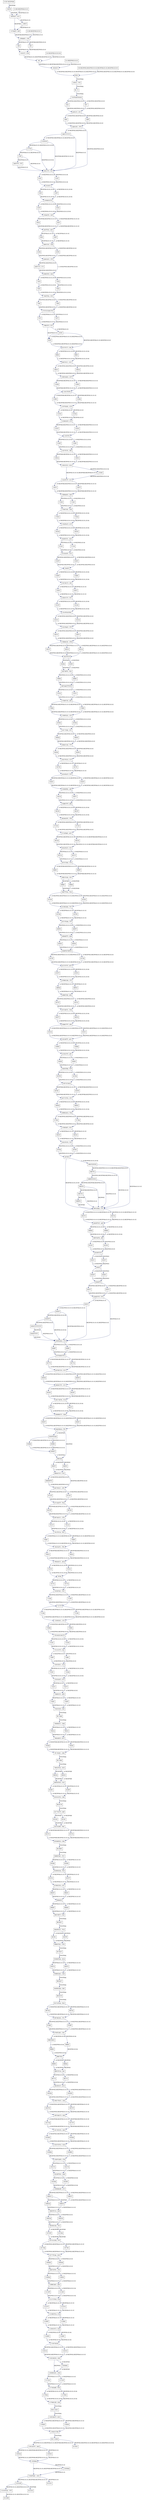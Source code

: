 digraph G {
  "7296T" [shape=box, ];
  "2707G" [shape=box, ];
  "10601C" [shape=box, ];
  "4156GAAA...TCC" [shape=box, ];
  "9675A" [shape=box, ];
  "2368ACAC...GTA" [shape=box, ];
  "B3-7904" [shape=box, ];
  "11117CTGG...TCA" [shape=box, ];
  "991TCCC...CCC" [shape=box, ];
  "3587A" [shape=box, ];
  "10396A" [shape=box, ];
  "2696A" [shape=box, ];
  "820C" [shape=box, ];
  "2313T" [shape=box, ];
  "1337TCTC...TAG" [shape=box, ];
  "7077G" [shape=box, ];
  "5696GACA...TGA" [shape=box, ];
  "10357GTCA...GGG" [shape=box, ];
  "-55GGTT...GTA" [shape=box, ];
  "9749CAAG...CAC" [shape=box, ];
  "2707C" [shape=box, ];
  "11284T" [shape=box, ];
  "7117CT" [shape=box, ];
  "11451A" [shape=box, ];
  "7061G" [shape=box, ];
  "6037G" [shape=box, ];
  "8215CATG...TAC" [shape=box, ];
  "9748C" [shape=box, ];
  "3084CCAG...TTT" [shape=box, ];
  "2282CCTT...TGT" [shape=box, ];
  "8257G" [shape=box, ];
  "6261C" [shape=box, ];
  "5670G" [shape=box, ];
  "7210C" [shape=box, ];
  "9058TGCC...TCA" [shape=box, ];
  "10026A" [shape=box, ];
  "742G" [shape=box, ];
  "10073C" [shape=box, ];
  "2243T" [shape=box, ];
  "6975ACCC...CTG" [shape=box, ];
  "10356G" [shape=box, ];
  "11724GAAT...TGG" [shape=box, ];
  "10528TTGC...GAG" [shape=box, ];
  "2313G" [shape=box, ];
  "7347C" [shape=box, ];
  "6262T" [shape=box, ];
  "10776A" [shape=box, ];
  "10602A" [shape=box, ];
  "7062ACCC...ACA" [shape=box, ];
  "1744CCAC...CAG" [shape=box, ];
  "12253TCAC...TTT" [shape=box, ];
  "743G" [shape=box, ];
  "5351A" [shape=box, ];
  "10027TGCC...CAC" [shape=box, ];
  "6264TTT" [shape=box, ];
  "11951ACTC...AGA" [shape=box, ];
  "3545C" [shape=box, ];
  "4896TTAT...ATA" [shape=box, ];
  "1081G" [shape=box, ];
  "1100A" [shape=box, ];
  "756C" [shape=box, ];
  "4574T" [shape=box, ];
  "266TTTTTTT" [shape=box, ];
  "8539GGGA...TGG" [shape=box, ];
  "3473G" [shape=box, ];
  "10175A" [shape=box, ];
  "6603T" [shape=box, ];
  "11452AGGG...GAC" [shape=box, ];
  "990G" [shape=box, ];
  "4493G" [shape=box, ];
  "7075T" [shape=box, ];
  "1336T" [shape=box, ];
  "9387A" [shape=box, ];
  "1ATGG...CTG" [shape=box, ];
  "1392GTGT...GGG" [shape=box, ];
  "821TCCT...CAG" [shape=box, ];
  "4155A" [shape=box, ];
  "1332T" [shape=box, ];
  "5995TG" [shape=box, ];
  "819C" [shape=box, ];
  "11822AGCT...GGC" [shape=box, ];
  "E11951" [shape=box, ];
  "B8-9437" [shape=box, ];
  "6066A" [shape=box, ];
  "2215GGTC...CCC" [shape=box, ];
  "3546ATAG...AAT" [shape=box, ];
  "6268TTTT...TTT" [shape=box, ];
  "3871G" [shape=box, ];
  "7649AGCC...GAA" [shape=box, ];
  "-302TG" [shape=box, ];
  "9676ACAG...TTC" [shape=box, ];
  "8707G" [shape=box, ];
  "3713G" [shape=box, ];
  "6593TGGAA" [shape=box, ];
  "6037A" [shape=box, ];
  "10601T" [shape=box, ];
  "6974T" [shape=box, ];
  "6263T" [shape=box, ];
  "248C" [shape=box, ];
  "8943T" [shape=box, ];
  "7348GCCC...ATG" [shape=box, ];
  "2321G" [shape=box, ];
  "10073T" [shape=box, ];
  "6447C" [shape=box, ];
  "319AGGCTG" [shape=box, ];
  "1743G" [shape=box, ];
  "11284C" [shape=box, ];
  "2243C" [shape=box, ];
  "8538A" [shape=box, ];
  "7297GTCC...CCA" [shape=box, ];
  "7119A" [shape=box, ];
  "248T" [shape=box, ];
  "4895A" [shape=box, ];
  "8257A" [shape=box, ];
  "6304TTTTT" [shape=box, ];
  "7077A" [shape=box, ];
  "5097T" [shape=box, ];
  "12040TAAC...GGC" [shape=box, ];
  "3587C" [shape=box, ];
  "1333TTG" [shape=box, ];
  "1587C" [shape=box, ];
  "2214C" [shape=box, ];
  "5987TG" [shape=box, ];
  "3545T" [shape=box, ];
  "419A" [shape=box, ];
  "10721CGTA...TTT" [shape=box, ];
  "10625A" [shape=box, ];
  "1555TCTT...CCC" [shape=box, ];
  "9882TAGG" [shape=box, ];
  "6295TTTTTTTTT" [shape=box, ];
  "-56G" [shape=box, ];
  "1826TCTC...GGC" [shape=box, ];
  "3083A" [shape=box, ];
  "280TTTT...TTT" [shape=box, ];
  "10527G" [shape=box, ];
  "10026G" [shape=box, ];
  "756G" [shape=box, ];
  "B9-9570" [shape=box, ];
  "1391A" [shape=box, ];
  "11723C" [shape=box, ];
  "9388GGAC...CAG" [shape=box, ];
  "10176TGTG...GAC" [shape=box, ];
  "2367G" [shape=box, ];
  "B5-8465" [shape=box, ];
  "S-302-MICB*008" [shape=box, ];
  "5073ATTC...TGA" [shape=box, ];
  "11447AGAG" [shape=box, ];
  "6263C" [shape=box, ];
  "12036AA" [shape=box, ];
  "-137AAGT...GAT" [shape=box, ];
  "10559A" [shape=box, ];
  "744GTGA...CGC" [shape=box, ];
  "7047ACTC...TTG" [shape=box, ];
  "7011T" [shape=box, ];
  "-139CT" [shape=box, ];
  "-56C" [shape=box, ];
  "B0-0" [shape=box, ];
  "11095A" [shape=box, ];
  "7816A" [shape=box, ];
  "1081A" [shape=box, ];
  "6377G" [shape=box, ];
  "B2-7648" [shape=box, ];
  "757CCCGACCTCC" [shape=box, ];
  "6448ACCC...GAA" [shape=box, ];
  "5097A" [shape=box, ];
  "6291T" [shape=box, ];
  "6377A" [shape=box, ];
  "1225G" [shape=box, ];
  "2621T" [shape=box, ];
  "12038AA" [shape=box, ];
  "5978A" [shape=box, ];
  "3588CTTT...ATA" [shape=box, ];
  "6714AGTT...TGA" [shape=box, ];
  "5444A" [shape=box, ];
  "1101CTGTG" [shape=box, ];
  "2626A" [shape=box, ];
  "5952T" [shape=box, ];
  "B1-71" [shape=box, ];
  "4565G" [shape=box, ];
  "8466GTAC...TCC" [shape=box, ];
  "3714TAAC...ACC" [shape=box, ];
  "11451G" [shape=box, ];
  "2622TCGT" [shape=box, ];
  "10625G" [shape=box, ];
  "2621G" [shape=box, ];
  "5676C" [shape=box, ];
  "326AGTG...GAT" [shape=box, ];
  "7816G" [shape=box, ];
  "3083G" [shape=box, ];
  "249CGTC...TTT" [shape=box, ];
  "11116T" [shape=box, ];
  "4493T" [shape=box, ];
  "10175T" [shape=box, ];
  "5779G" [shape=box, ];
  "325T" [shape=box, ];
  "10626GCAG...TCC" [shape=box, ];
  "S-109-MICB*005:02:01" [shape=box, ];
  "5978G" [shape=box, ];
  "1336C" [shape=box, ];
  "9571GTGA...TGG" [shape=box, ];
  "9917A" [shape=box, ];
  "5953TGTG...TGT" [shape=box, ];
  "82A" [shape=box, ];
  "11793A" [shape=box, ];
  "990C" [shape=box, ];
  "7046C" [shape=box, ];
  "742A" [shape=box, ];
  "10559C" [shape=box, ];
  "7200A" [shape=box, ];
  "8002A" [shape=box, ];
  "6601AA" [shape=box, ];
  "2768A" [shape=box, ];
  "E12599" [shape=box, ];
  "6256TCTCT" [shape=box, ];
  "6603C" [shape=box, ];
  "342A" [shape=box, ];
  "11096CAGC...AGC" [shape=box, ];
  "6562T" [shape=box, ];
  "6292T" [shape=box, ];
  "10396G" [shape=box, ];
  "7325CACT...CCT" [shape=box, ];
  "277TT" [shape=box, ];
  "3474TGCT...TTT" [shape=box, ];
  "3997TTGA...TGG" [shape=box, ];
  "2246T" [shape=box, ];
  "6604CTCT...CTG" [shape=box, ];
  "-6G" [shape=box, ];
  "2281C" [shape=box, ];
  "6598A" [shape=box, ];
  "7801A" [shape=box, ];
  "3623G" [shape=box, ];
  "7905GTGA...GGG" [shape=box, ];
  "359G" [shape=box, ];
  "3814TGCT...TCC" [shape=box, ];
  "6066G" [shape=box, ];
  "7801G" [shape=box, ];
  "11945CCTAG" [shape=box, ];
  "7076C" [shape=box, ];
  "3891TCAG...TGC" [shape=box, ];
  "5677CTTG...CTC" [shape=box, ];
  "1825A" [shape=box, ];
  "6403A" [shape=box, ];
  "5072T" [shape=box, ];
  "6370AAGCTCC" [shape=box, ];
  "10074ACCT...CAG" [shape=box, ];
  "6417AGTA...CCA" [shape=box, ];
  "7116A" [shape=box, ];
  "B4-8176" [shape=box, ];
  "5989TGTGTG" [shape=box, ];
  "11258GTCA...CCA" [shape=box, ];
  "342C" [shape=box, ];
  "8003GTGG...CGC" [shape=box, ];
  "9748T" [shape=box, ];
  "3813A" [shape=box, ];
  "8943C" [shape=box, ];
  "10720T" [shape=box, ];
  "7012TCCA...TGC" [shape=box, ];
  "314C" [shape=box, ];
  "11723T" [shape=box, ];
  "2246C" [shape=box, ];
  "10720A" [shape=box, ];
  "2697AAGTTTGTCT" [shape=box, ];
  "6713T" [shape=box, ];
  "8708GTGG...GTC" [shape=box, ];
  "9886C" [shape=box, ];
  "5369G" [shape=box, ];
  "4566TGCTATTG" [shape=box, ];
  "10957GTTC...CTC" [shape=box, ];
  "11116C" [shape=box, ];
  "7324C" [shape=box, ];
  "10776C" [shape=box, ];
  "7061A" [shape=box, ];
  "S-5-MICB*002:01:01" [shape=box, ];
  "7078TTGC...TTC" [shape=box, ];
  "83TCCT...CTC" [shape=box, ];
  "2976G" [shape=box, ];
  "325G" [shape=box, ];
  "6293TT" [shape=box, ];
  "10603TCCA...AGG" [shape=box, ];
  "8946T" [shape=box, ];
  "5351C" [shape=box, ];
  "6309GAGA...CTG" [shape=box, ];
  "9079C" [shape=box, ];
  "8214G" [shape=box, ];
  "4494ATTT...GAA" [shape=box, ];
  "7540C" [shape=box, ];
  "11793G" [shape=box, ];
  "1082GAGG...GCT" [shape=box, ];
  "7201AGGCAGCTC" [shape=box, ];
  "4371TGAA...TTT" [shape=box, ];
  "3871T" [shape=box, ];
  "9079T" [shape=box, ];
  "7211CCTT...CAC" [shape=box, ];
  "6267T" [shape=box, ];
  "7296C" [shape=box, ];
  "5670A" [shape=box, ];
  "5671CCACA" [shape=box, ];
  "7324A" [shape=box, ];
  "11446G" [shape=box, ];
  "12251AT" [shape=box, ];
  "419G" [shape=box, ];
  "360CCGC...CAG" [shape=box, ];
  "10527A" [shape=box, ];
  "2214A" [shape=box, ];
  "4768GCAG...TTT" [shape=box, ];
  "9080CTGC...CTG" [shape=box, ];
  "6403G" [shape=box, ];
  "2976A" [shape=box, ];
  "2696G" [shape=box, ];
  "12035A" [shape=box, ];
  "273TTTT" [shape=box, ];
  "6255C" [shape=box, ];
  "2314TGGGTAC" [shape=box, ];
  "7210G" [shape=box, ];
  "2621A" [shape=box, ];
  "6669ATTG" [shape=box, ];
  "7817AGAC...GAG" [shape=box, ];
  "7116T" [shape=box, ];
  "2321A" [shape=box, ];
  "6447T" [shape=box, ];
  "4895G" [shape=box, ];
  "9338GTGA...GCA" [shape=box, ];
  "3890C" [shape=box, ];
  "8947ATCT...CAG" [shape=box, ];
  "343TTGG...AGC" [shape=box, ];
  "E12251" [shape=box, ];
  "7802ATGT...GCT" [shape=box, ];
  "6038TTGT...AAT" [shape=box, ];
  "5676T" [shape=box, ];
  "6562C" [shape=box, ];
  "7120GGGC...CTC" [shape=box, ];
  "9918TGCT...GCG" [shape=box, ];
  "4767T" [shape=box, ];
  "7540T" [shape=box, ];
  "6599CT" [shape=box, ];
  "3624GGTC...TTG" [shape=box, ];
  "11944G" [shape=box, ];
  "2977TTAT...CTC" [shape=box, ];
  "10602G" [shape=box, ];
  "6598G" [shape=box, ];
  "8101GCTG...CAG" [shape=box, ];
  "B7-9337" [shape=box, ];
  "1762G" [shape=box, ];
  "7541GCAT...CAG" [shape=box, ];
  "3473C" [shape=box, ];
  "5072C" [shape=box, ];
  "8946G" [shape=box, ];
  "1825G" [shape=box, ];
  "3890T" [shape=box, ];
  "4574A" [shape=box, ];
  "10560AGAT...CCC" [shape=box, ];
  "359T" [shape=box, ];
  "5098CTTT...ATA" [shape=box, ];
  "6267C" [shape=box, ];
  "5999TG" [shape=box, ];
  "5780TATT...TGT" [shape=box, ];
  "-5GGGCC" [shape=box, ];
  "5369A" [shape=box, ];
  "9675G" [shape=box, ];
  "7011G" [shape=box, ];
  "4767G" [shape=box, ];
  "318C" [shape=box, ];
  "8100C" [shape=box, ];
  "1107GGAC...CCG" [shape=box, ];
  "6713C" [shape=box, ];
  "5997TG" [shape=box, ];
  "1588AAGG...GAC" [shape=box, ];
  "3623T" [shape=box, ];
  "767C" [shape=box, ];
  "2769TGGC...TCT" [shape=box, ];
  "82T" [shape=box, ];
  "5952G" [shape=box, ];
  "5444G" [shape=box, ];
  "3450A" [shape=box, ];
  "10397GATG...CTA" [shape=box, ];
  "6067AGTA...AAT" [shape=box, ];
  "318T" [shape=box, ];
  "4155G" [shape=box, ];
  "1391G" [shape=box, ];
  "9387G" [shape=box, ];
  "11257T" [shape=box, ];
  "6416G" [shape=box, ];
  "2627ATTC...TGC" [shape=box, ];
  "7046T" [shape=box, ];
  "10356A" [shape=box, ];
  "6001ATAA...CTC" [shape=box, ];
  "279T" [shape=box, ];
  "3813G" [shape=box, ];
  "5979TG" [shape=box, ];
  "9890G" [shape=box, ];
  "10956G" [shape=box, ];
  "4370A" [shape=box, ];
  "10777TCAA...GGC" [shape=box, ];
  "6369T" [shape=box, ];
  "10956A" [shape=box, ];
  "1763TGCT...CCT" [shape=box, ];
  "8944GG" [shape=box, ];
  "6369C" [shape=box, ];
  "3872CTAG...TTG" [shape=box, ];
  "8214C" [shape=box, ];
  "7075C" [shape=box, ];
  "6378CCCG...CCC" [shape=box, ];
  "1587T" [shape=box, ];
  "4565A" [shape=box, ];
  "11658GGGC...GGG" [shape=box, ];
  "11257G" [shape=box, ];
  "3713C" [shape=box, ];
  "1225A" [shape=box, ];
  "767T" [shape=box, ];
  "5981TGTGTG" [shape=box, ];
  "315GCC" [shape=box, ];
  "2281T" [shape=box, ];
  "5695A" [shape=box, ];
  "1762A" [shape=box, ];
  "2247ACCT...CAC" [shape=box, ];
  "-300TACT...GCC" [shape=box, ];
  "2768G" [shape=box, ];
  "11446C" [shape=box, ];
  "3450G" [shape=box, ];
  "B6-9057" [shape=box, ];
  "8177GCTT...GAT" [shape=box, ];
  "9891TCCA...CAC" [shape=box, ];
  "11944A" [shape=box, ];
  "5370CTTT...ATC" [shape=box, ];
  "2626C" [shape=box, ];
  "6255G" [shape=box, ];
  "9890A" [shape=box, ];
  "6563TACA...TTC" [shape=box, ];
  "6261T" [shape=box, ];
  "3451TGCA...CCT" [shape=box, ];
  "2322TAGT...TTT" [shape=box, ];
  "1554G" [shape=box, ];
  "-109AAGC...CAC" [shape=box, ];
  "8538G" [shape=box, ];
  "5445GTAA...TGT" [shape=box, ];
  "6974G" [shape=box, ];
  "1100G" [shape=box, ];
  "9887TGC" [shape=box, ];
  "6416T" [shape=box, ];
  "9438GGAA...CAG" [shape=box, ];
  "5352ATTT...ACC" [shape=box, ];
  "8100T" [shape=box, ];
  "S-300-MICB*004:01:01" [shape=box, ];
  "292CTTT...TGT" [shape=box, ];
  "1106G" [shape=box, ];
  "1332G" [shape=box, ];
  "11095G" [shape=box, ];
  "8002G" [shape=box, ];
  "6673TGCC...GTC" [shape=box, ];
  "B11-11950" [shape=box, ];
  "743C" [shape=box, ];
  "1106A" [shape=box, ];
  "11285GTCT...CAG" [shape=box, ];
  "314T" [shape=box, ];
  "6404CCTC...CCC" [shape=box, ];
  "S0-MICB*003;MICB*002:01:02;MICB*004:01:02;MICB*005:02:03" [shape=box, ];
  "1226GGGT...CCT" [shape=box, ];
  "2708TCTG...ATG" [shape=box, ];
  "2244TC" [shape=box, ];
  "72GTGAGTGGGG" [shape=box, ];
  "4370G" [shape=box, ];
  "3996G" [shape=box, ];
  "3996A" [shape=box, ];
  "420CGCC...TTT" [shape=box, ];
  "5779A" [shape=box, ];
  "5695G" [shape=box, ];
  "9917G" [shape=box, ];
  "1743C" [shape=box, ];
  "8258ATGG...CAG" [shape=box, ];
  "449TTTT...TTT" [shape=box, ];
  "S-6-MICB*005:02:02,04" [shape=box, ];
  "7347T" [shape=box, ];
  "12035G" [shape=box, ];
  "11656AG" [shape=box, ];
  "E12253" [shape=box, ];
  "8707T" [shape=box, ];
  "2367C" [shape=box, ];
  "7119G" [shape=box, ];
  "768GTCT...TCT" [shape=box, ];
  "B10-11821" [shape=box, ];
  "7200G" [shape=box, ];
  "638GTGT...CAG" [shape=box, ];
  "9886G" [shape=box, ];
  "4575TTTT...ACT" [shape=box, ];
  "11794GCAT...CAG" [shape=box, ];
  
  
  edge [color="#001267", ];
  "7296T" -> "7297GTCC...CCA" [label="C. of MICB*005:02:02", ];
  "2707G" -> "2708TCTG...ATG" [label="MICB*005:02:01,03-04", ];
  "10601C" -> "10602A" [label="MICB*004:01:01-02", ];
  "10601C" -> "10602G" [label="MICB*003", ];
  "4156GAAA...TCC" -> "4370A" [label="C. of MICB*004:01:01-02", ];
  "4156GAAA...TCC" -> "4370G" [label="MICB*004:01:01-02", ];
  "9675A" -> "9676ACAG...TTC" [label="C. of MICB*003;MICB*004:01:01-02", ];
  "2368ACAC...GTA" -> "2621A" [label="C. of MICB*003;MICB*004:01:01-02;MICB*005:02:02",
                               ];
  "2368ACAC...GTA" -> "2621G" [label="MICB*004:01:01-02", ];
  "2368ACAC...GTA" -> "2621T" [label="MICB*003;MICB*005:02:02", ];
  "B3-7904" -> "7905GTGA...GGG" [label="Everything", ];
  "11117CTGG...TCA" -> "11257G" [label="MICB*004:01:01-02", ];
  "11117CTGG...TCA" -> "11257T" [label="C. of MICB*004:01:01-02", ];
  "991TCCC...CCC" -> "1081A" [label="MICB*003;MICB*005:02:02", ];
  "991TCCC...CCC" -> "1081G" [label="C. of MICB*003;MICB*005:02:02", ];
  "3587A" -> "3588CTTT...ATA" [label="MICB*005:02:01,03-04", ];
  "10396A" -> "10397GATG...CTA" [label="MICB*003;MICB*004:01:01-02", ];
  "2696A" -> "2697AAGTTTGTCT" [label="MICB*005:02:01,03-04", ];
  "820C" -> "821TCCT...CAG" [label="C. of MICB*003;MICB*004:01:02;MICB*005:02:02",
                             ];
  "2313T" -> "2314TGGGTAC" [label="C. of MICB*005:02:01,03-04", ];
  "1337TCTC...TAG" -> "1391A" [label="MICB*008;MICB*002:01:01-02", ];
  "1337TCTC...TAG" -> "1391G" [label="C. of MICB*008;MICB*002:01:01-02", ];
  "7077G" -> "7078TTGC...TTC" [label="MICB*005:02:01,03", ];
  "5696GACA...TGA" -> "5779A" [label="MICB*003;MICB*005:02:02", ];
  "5696GACA...TGA" -> "5779G" [label="C. of MICB*003;MICB*005:02:02", ];
  "10357GTCA...GGG" -> "10396A" [label="MICB*003;MICB*004:01:01-02", ];
  "10357GTCA...GGG" -> "10396G" [label="C. of MICB*003;MICB*004:01:01-02", ];
  "-55GGTT...GTA" -> "-6G" [label="MICB*004:01:01;MICB*008;MICB*005:02:01", ];
  "9749CAAG...CAC" -> "9882TAGG" [label="C. of MICB*005:02:04", ];
  "9749CAAG...CAC" -> "9886C" [label="MICB*005:02:04", ];
  "2707C" -> "2708TCTG...ATG" [label="C. of MICB*005:02:01,03-04", ];
  "11284T" -> "11285GTCT...CAG" [label="C. of MICB*004:01:01-02", ];
  "7117CT" -> "7119A" [label="C. of MICB*003;MICB*004:01:01-02;MICB*005:02:02",
                       ];
  "7117CT" -> "7119G" [label="MICB*003;MICB*004:01:01-02;MICB*005:02:02", ];
  "11451A" -> "11452AGGG...GAC" [label="MICB*003;MICB*004:01:01-02", ];
  "7061G" -> "7062ACCC...ACA" [label="C. of MICB*008;MICB*002:01:01-02", ];
  "6037G" -> "6038TTGT...AAT" [label="C. of MICB*002:01:01-02;MICB*004:01:01-02",
                               ];
  "8215CATG...TAC" -> "8257A" [label="MICB*008;MICB*002:01:01-02", ];
  "8215CATG...TAC" -> "8257G" [label="C. of MICB*008;MICB*002:01:01-02", ];
  "9748C" -> "9749CAAG...CAC" [label="MICB*003;MICB*004:01:01-02", ];
  "3084CCAG...TTT" -> "3450A" [label="C. of MICB*003;MICB*005:02:02", ];
  "3084CCAG...TTT" -> "3450G" [label="MICB*003;MICB*005:02:02", ];
  "2282CCTT...TGT" -> "2313G" [label="MICB*005:02:01,03-04", ];
  "2282CCTT...TGT" -> "2313T" [label="C. of MICB*005:02:01,03-04", ];
  "8257G" -> "8258ATGG...CAG" [label="C. of MICB*008;MICB*002:01:01-02", ];
  "6261C" -> "6262T" [label="C. of MICB*003", ];
  "5670G" -> "5671CCACA" [label="MICB*005:02:01,03-04", ];
  "7210C" -> "7211CCTT...CAC" [label="MICB*005:02:01,03-04", ];
  "9058TGCC...TCA" -> "9079C" [label="C. of MICB*003", ];
  "9058TGCC...TCA" -> "9079T" [label="MICB*003", ];
  "10026A" -> "10027TGCC...CAC" [label="MICB*003;MICB*004:01:01-02", ];
  "742G" -> "743C" [label="C. of MICB*005:02:01,03-04", ];
  "10073C" -> "10074ACCT...CAG" [label="C. of MICB*003;MICB*004:01:01-02", ];
  "2243T" -> "2244TC" [label="MICB*003;MICB*005:02:02", ];
  "6975ACCC...CTG" -> "7011G" [label="C. of MICB*005:02:01,03-04", ];
  "6975ACCC...CTG" -> "7011T" [label="MICB*005:02:01,03-04", ];
  "10356G" -> "10357GTCA...GGG" [label="C. of MICB*003;MICB*004:01:01-02", ];
  "11724GAAT...TGG" -> "11793A" [label="C. of MICB*005:02:01,03-04", ];
  "11724GAAT...TGG" -> "11793G" [label="MICB*005:02:01,03-04", ];
  "10528TTGC...GAG" -> "10559A" [label="MICB*005:02:04", ];
  "10528TTGC...GAG" -> "10559C" [label="C. of MICB*005:02:04", ];
  "2313G" -> "2314TGGGTAC" [label="MICB*005:02:01,03-04", ];
  "7347C" -> "7348GCCC...ATG" [label="MICB*005:02:02", ];
  "6262T" -> "6263C" [label="MICB*003", ];
  "6262T" -> "6263T" [label="C. of MICB*003", ];
  "10776A" -> "10777TCAA...GGC" [label="C. of MICB*003;MICB*004:01:01-02", ];
  "10602A" -> "10603TCCA...AGG" [label="MICB*004:01:01-02", ];
  "7062ACCC...ACA" -> "7075C" [label="MICB*005:02:01,03-04", ];
  "7062ACCC...ACA" -> "7075T" [label="C. of MICB*005:02:01,03-04", ];
  "1744CCAC...CAG" -> "1762A" [label="MICB*005:02:01,03-04", ];
  "1744CCAC...CAG" -> "1762G" [label="C. of MICB*005:02:01,03-04", ];
  "12253TCAC...TTT" -> "E12599" [label="MICB*002:01:01;MICB*005:02:01-02", ];
  "743G" -> "744GTGA...CGC" [label="MICB*005:02:01,03-04", ];
  "5351A" -> "5352ATTT...ACC" [label="C. of MICB*003;MICB*004:01:01-02;MICB*005:02:02",
                               ];
  "10027TGCC...CAC" -> "10073C" [label="C. of MICB*003;MICB*004:01:01-02", ];
  "10027TGCC...CAC" -> "10073T" [label="MICB*003;MICB*004:01:01-02", ];
  "6264TTT" -> "6267C" [label="C. of MICB*003;MICB*005:02:02", ];
  "6264TTT" -> "6267T" [label="MICB*003;MICB*005:02:02", ];
  "11951ACTC...AGA" -> "12035A" [label="MICB*002:01:01;MICB*008;MICB*005:02:01-02",
                                 ];
  "11951ACTC...AGA" -> "12035G" [label="MICB*004:01:01", ];
  "3545C" -> "3546ATAG...AAT" [label="MICB*003;MICB*004:01:01-02;MICB*005:02:02",
                               ];
  "4896TTAT...ATA" -> "5072C" [label="C. of MICB*003;MICB*005:02:02", ];
  "4896TTAT...ATA" -> "5072T" [label="MICB*003;MICB*005:02:02", ];
  "1081G" -> "1082GAGG...GCT" [label="C. of MICB*003;MICB*005:02:02", ];
  "1100A" -> "1101CTGTG" [label="MICB*008;MICB*002:01:01-02", ];
  "756C" -> "757CCCGACCTCC" [label="MICB*003;MICB*005:02:02", ];
  "4574T" -> "4575TTTT...ACT" [label="MICB*003;MICB*004:01:01-02;MICB*005:02:02",
                               ];
  "266TTTTTTT" -> "273TTTT" [label="C. of MICB*003;MICB*004:01:02;MICB*005:02:02",
                             ];
  "266TTTTTTT" -> "292CTTT...TGT" [label="MICB*004:01:02", ];
  "8539GGGA...TGG" -> "8707G" [label="C. of MICB*004:01:01-02", ];
  "8539GGGA...TGG" -> "8707T" [label="MICB*004:01:01-02", ];
  "3473G" -> "3474TGCT...TTT" [label="C. of MICB*004:01:01-02", ];
  "10175A" -> "10176TGTG...GAC" [label="C. of MICB*008;MICB*002:01:01-02", ];
  "6603T" -> "6604CTCT...CTG" [label="C. of MICB*003", ];
  "11452AGGG...GAC" -> "11656AG" [label="C. of MICB*003", ];
  "11452AGGG...GAC" -> "11658GGGC...GGG" [label="MICB*003", ];
  "990G" -> "991TCCC...CCC" [label="C. of MICB*005:02:01,03-04", ];
  "4493G" -> "4494ATTT...GAA" [label="MICB*005:02:01,03-04", ];
  "7075T" -> "7076C" [label="C. of MICB*005:02:01,03-04", ];
  "1336T" -> "1337TCTC...TAG" [label="MICB*005:02:01,03-04", ];
  "9387A" -> "9388GGAC...CAG" [label="MICB*004:01:01-02", ];
  "1ATGG...CTG" -> "B1-71" [label="Everything", ];
  "1392GTGT...GGG" -> "1554G" [label="MICB*003;MICB*005:02:01-04", ];
  "1392GTGT...GGG" -> "1555TCTT...CCC" [label="MICB*002:01:01-02;MICB*008;MICB*004:01:01-02",
                                        ];
  "821TCCT...CAG" -> "990C" [label="MICB*005:02:01,03-04", ];
  "821TCCT...CAG" -> "990G" [label="C. of MICB*005:02:01,03-04", ];
  "4155A" -> "4156GAAA...TCC" [label="C. of MICB*003;MICB*004:01:01-02;MICB*005:02:02",
                               ];
  "1332T" -> "1333TTG" [label="MICB*008;MICB*002:01:01-02", ];
  "5995TG" -> "5997TG" [label="MICB*008;MICB*002:01:01", ];
  "5995TG" -> "6001ATAA...CTC" [label="MICB*003", ];
  "819C" -> "820C" [label="C. of MICB*003;MICB*004:01:01-02;MICB*005:02:02", ];
  "819C" -> "821TCCT...CAG" [label="MICB*003;MICB*004:01:02;MICB*005:02:02", ];
  "11822AGCT...GGC" -> "11944A" [label="MICB*003;MICB*004:01:01-02", ];
  "11822AGCT...GGC" -> "11944G" [label="C. of MICB*003;MICB*004:01:01-02", ];
  "B8-9437" -> "9438GGAA...CAG" [label="Everything", ];
  "6066A" -> "6067AGTA...AAT" [label="MICB*005:02:01,03-04", ];
  "2215GGTC...CCC" -> "2243C" [label="C. of MICB*003;MICB*005:02:02", ];
  "2215GGTC...CCC" -> "2243T" [label="MICB*003;MICB*005:02:02", ];
  "3546ATAG...AAT" -> "3587A" [label="MICB*005:02:01,03-04", ];
  "3546ATAG...AAT" -> "3587C" [label="C. of MICB*005:02:01,03-04", ];
  "6268TTTT...TTT" -> "6291T" [label="C. of MICB*004:01:01", ];
  "6268TTTT...TTT" -> "6309GAGA...CTG" [label="MICB*004:01:01", ];
  "3871G" -> "3872CTAG...TTG" [label="MICB*004:01:01-02", ];
  "7649AGCC...GAA" -> "7801A" [label="MICB*004:01:01-02", ];
  "7649AGCC...GAA" -> "7801G" [label="C. of MICB*004:01:01-02", ];
  "-302TG" -> "-300TACT...GCC" [label="MICB*008", ];
  "9676ACAG...TTC" -> "9748C" [label="MICB*003;MICB*004:01:01-02", ];
  "9676ACAG...TTC" -> "9748T" [label="C. of MICB*003;MICB*004:01:01-02", ];
  "8707G" -> "8708GTGG...GTC" [label="C. of MICB*004:01:01-02", ];
  "3713G" -> "3714TAAC...ACC" [label="C. of MICB*003;MICB*005:02:02", ];
  "6593TGGAA" -> "6598A" [label="C. of MICB*003;MICB*002:01:01-02", ];
  "6593TGGAA" -> "6598G" [label="MICB*002:01:01-02", ];
  "6037A" -> "6038TTGT...AAT" [label="MICB*002:01:01-02;MICB*004:01:01-02", ];
  "10601T" -> "10602G" [label="C. of MICB*003;MICB*004:01:01-02", ];
  "6974T" -> "6975ACCC...CTG" [label="MICB*008;MICB*002:01:01-02", ];
  "6263T" -> "6264TTT" [label="C. of MICB*003", ];
  "248C" -> "249CGTC...TTT" [label="C. of MICB*003;MICB*005:02:02", ];
  "8943T" -> "8944GG" [label="MICB*002:01:01-02", ];
  "7348GCCC...ATG" -> "7540C" [label="MICB*004:01:01-02", ];
  "7348GCCC...ATG" -> "7540T" [label="C. of MICB*004:01:01-02", ];
  "2321G" -> "2322TAGT...TTT" [label="C. of MICB*003;MICB*005:02:02", ];
  "10073T" -> "10074ACCT...CAG" [label="MICB*003;MICB*004:01:01-02", ];
  "6447C" -> "6448ACCC...GAA" [label="C. of MICB*005:02:01,03-04", ];
  "319AGGCTG" -> "325G" [label="MICB*005:02:01,03-04", ];
  "319AGGCTG" -> "325T" [label="C. of MICB*005:02:01,03-04", ];
  "1743G" -> "1744CCAC...CAG" [label="MICB*005:02:02", ];
  "11284C" -> "11285GTCT...CAG" [label="MICB*004:01:01-02", ];
  "2243C" -> "2244TC" [label="C. of MICB*003;MICB*005:02:02", ];
  "8538A" -> "8539GGGA...TGG" [label="MICB*002:01:01-02", ];
  "7297GTCC...CCA" -> "7324A" [label="C. of MICB*005:02:01,03-04", ];
  "7297GTCC...CCA" -> "7324C" [label="MICB*005:02:01,03-04", ];
  "7119A" -> "7120GGGC...CTC" [label="C. of MICB*003;MICB*004:01:01-02;MICB*005:02:02",
                               ];
  "248T" -> "249CGTC...TTT" [label="MICB*003;MICB*005:02:02", ];
  "4895A" -> "4896TTAT...ATA" [label="C. of MICB*004:01:01-02", ];
  "8257A" -> "8258ATGG...CAG" [label="MICB*008;MICB*002:01:01-02", ];
  "6304TTTTT" -> "6309GAGA...CTG" [label="MICB*003", ];
  "7077A" -> "7078TTGC...TTC" [label="C. of MICB*005:02:01,03", ];
  "5097T" -> "5098CTTT...ATA" [label="C. of MICB*005:02:01,03-04", ];
  "12040TAAC...GGC" -> "E12251" [label="MICB*004:01:01", ];
  "12040TAAC...GGC" -> "12251AT" [label="MICB*002:01:01;MICB*008;MICB*005:02:01-02",
                                  ];
  "3587C" -> "3588CTTT...ATA" [label="C. of MICB*005:02:01,03-04", ];
  "1333TTG" -> "1336C" [label="C. of MICB*005:02:01,03-04", ];
  "1333TTG" -> "1336T" [label="MICB*005:02:01,03-04", ];
  "1587C" -> "1588AAGG...GAC" [label="C. of MICB*008;MICB*002:01:01-02", ];
  "2214C" -> "2215GGTC...CCC" [label="MICB*005:02:04", ];
  "5987TG" -> "5989TGTGTG" [label="MICB*003;MICB*008;MICB*002:01:01-02", ];
  "5987TG" -> "6001ATAA...CTC" [label="MICB*005:02:02", ];
  "3545T" -> "3546ATAG...AAT" [label="C. of MICB*003;MICB*004:01:01-02;MICB*005:02:02",
                               ];
  "419A" -> "420CGCC...TTT" [label="MICB*003;MICB*005:02:02", ];
  "10721CGTA...TTT" -> "10776A" [label="C. of MICB*003;MICB*004:01:01-02", ];
  "10721CGTA...TTT" -> "10776C" [label="MICB*003;MICB*004:01:01-02", ];
  "10625A" -> "10626GCAG...TCC" [label="MICB*005:02:01", ];
  "1555TCTT...CCC" -> "1587C" [label="C. of MICB*008;MICB*002:01:01-02", ];
  "1555TCTT...CCC" -> "1587T" [label="MICB*008;MICB*002:01:01-02", ];
  "9882TAGG" -> "9886G" [label="C. of MICB*005:02:04", ];
  "6295TTTTTTTTT" -> "6304TTTTT" [label="MICB*003", ];
  "6295TTTTTTTTT" -> "6309GAGA...CTG" [label="MICB*005:02:02", ];
  "-56G" -> "-55GGTT...GTA" [label="MICB*004:01:01", ];
  "1826TCTC...GGC" -> "2214A" [label="C. of MICB*005:02:04", ];
  "1826TCTC...GGC" -> "2214C" [label="MICB*005:02:04", ];
  "3083A" -> "3084CCAG...TTT" [label="MICB*003;MICB*005:02:02", ];
  "280TTTT...TTT" -> "292CTTT...TGT" [label="MICB*004:01:01", ];
  "10527G" -> "10528TTGC...GAG" [label="MICB*004:01:01-02", ];
  "10026G" -> "10027TGCC...CAC" [label="C. of MICB*003;MICB*004:01:01-02", ];
  "756G" -> "757CCCGACCTCC" [label="C. of MICB*003;MICB*005:02:02", ];
  "B9-9570" -> "9571GTGA...TGG" [label="Everything", ];
  "1391A" -> "1392GTGT...GGG" [label="MICB*008;MICB*002:01:01-02", ];
  "11723C" -> "11724GAAT...TGG" [label="MICB*004:01:01-02", ];
  "9388GGAC...CAG" -> "B8-9437" [label="Everything", ];
  "10176TGTG...GAC" -> "10356A" [label="MICB*003;MICB*004:01:01-02", ];
  "10176TGTG...GAC" -> "10356G" [label="C. of MICB*003;MICB*004:01:01-02", ];
  "2367G" -> "2368ACAC...GTA" [label="C. of MICB*003;MICB*005:02:02", ];
  "B5-8465" -> "8466GTAC...TCC" [label="Everything", ];
  "S-302-MICB*008" -> "-302TG" [label="MICB*008", ];
  "5073ATTC...TGA" -> "5097A" [label="MICB*005:02:01,03-04", ];
  "5073ATTC...TGA" -> "5097T" [label="C. of MICB*005:02:01,03-04", ];
  "11447AGAG" -> "11451A" [label="MICB*003;MICB*004:01:01-02", ];
  "11447AGAG" -> "11451G" [label="C. of MICB*003;MICB*004:01:01-02", ];
  "6263C" -> "6264TTT" [label="MICB*003", ];
  "12036AA" -> "12038AA" [label="MICB*004:01:01", ];
  "12036AA" -> "12040TAAC...GGC" [label="MICB*002:01:01;MICB*008;MICB*005:02:01-02",
                                  ];
  "-137AAGT...GAT" -> "-109AAGC...CAC" [label="MICB*008;MICB*004:01:01", ];
  "10559A" -> "10560AGAT...CCC" [label="MICB*005:02:04", ];
  "744GTGA...CGC" -> "756C" [label="MICB*003;MICB*005:02:02", ];
  "744GTGA...CGC" -> "756G" [label="C. of MICB*003;MICB*005:02:02", ];
  "7047ACTC...TTG" -> "7061A" [label="MICB*008;MICB*002:01:01-02", ];
  "7047ACTC...TTG" -> "7061G" [label="C. of MICB*008;MICB*002:01:01-02", ];
  "7011T" -> "7012TCCA...TGC" [label="MICB*005:02:01,03-04", ];
  "-139CT" -> "-137AAGT...GAT" [label="MICB*004:01:01", ];
  "-56C" -> "-55GGTT...GTA" [label="MICB*008;MICB*005:02:01", ];
  "B0-0" -> "1ATGG...CTG" [label="Everything", ];
  "11095A" -> "11096CAGC...AGC" [label="MICB*004:01:01-02", ];
  "7816A" -> "7817AGAC...GAG" [label="C. of MICB*008;MICB*002:01:01-02", ];
  "1081A" -> "1082GAGG...GCT" [label="MICB*003;MICB*005:02:02", ];
  "6377G" -> "6378CCCG...CCC" [label="C. of MICB*008;MICB*002:01:01-02", ];
  "B2-7648" -> "7649AGCC...GAA" [label="Everything", ];
  "757CCCGACCTCC" -> "767C" [label="C. of MICB*004:01:01-02", ];
  "757CCCGACCTCC" -> "767T" [label="MICB*004:01:01-02", ];
  "6448ACCC...GAA" -> "6562C" [label="MICB*003;MICB*004:01:01-02;MICB*005:02:02",
                               ];
  "6448ACCC...GAA" -> "6562T" [label="C. of MICB*003;MICB*004:01:01-02;MICB*005:02:02",
                               ];
  "5097A" -> "5098CTTT...ATA" [label="MICB*005:02:01,03-04", ];
  "6291T" -> "6292T" [label="C. of MICB*002:01:01-02;MICB*004:01:01-02", ];
  "6291T" -> "6309GAGA...CTG" [label="MICB*002:01:01-02;MICB*004:01:02", ];
  "6377A" -> "6378CCCG...CCC" [label="MICB*008;MICB*002:01:01-02", ];
  "1225G" -> "1226GGGT...CCT" [label="C. of MICB*005:02:03", ];
  "2621T" -> "2622TCGT" [label="MICB*003;MICB*005:02:02", ];
  "12038AA" -> "12040TAAC...GGC" [label="MICB*004:01:01", ];
  "5978A" -> "5979TG" [label="MICB*005:02:01,03-04", ];
  "3588CTTT...ATA" -> "3623G" [label="C. of MICB*005:02:01,03-04", ];
  "3588CTTT...ATA" -> "3623T" [label="MICB*005:02:01,03-04", ];
  "6714AGTT...TGA" -> "6974G" [label="C. of MICB*008;MICB*002:01:01-02", ];
  "6714AGTT...TGA" -> "6974T" [label="MICB*008;MICB*002:01:01-02", ];
  "5444A" -> "5445GTAA...TGT" [label="MICB*004:01:01-02", ];
  "1101CTGTG" -> "1106A" [label="MICB*008;MICB*002:01:01-02", ];
  "1101CTGTG" -> "1106G" [label="C. of MICB*008;MICB*002:01:01-02", ];
  "2626A" -> "2627ATTC...TGC" [label="MICB*003", ];
  "5952T" -> "5953TGTG...TGT" [label="C. of MICB*004:01:01-02", ];
  "B1-71" -> "72GTGAGTGGGG" [label="Everything", ];
  "4565G" -> "4566TGCTATTG" [label="MICB*004:01:01-02", ];
  "8466GTAC...TCC" -> "8538A" [label="MICB*002:01:01-02", ];
  "8466GTAC...TCC" -> "8538G" [label="C. of MICB*002:01:01-02", ];
  "3714TAAC...ACC" -> "3813A" [label="MICB*003;MICB*005:02:01-04", ];
  "3714TAAC...ACC" -> "3813G" [label="MICB*002:01:01-02;MICB*008;MICB*004:01:01-02",
                               ];
  "11451G" -> "11452AGGG...GAC" [label="C. of MICB*003;MICB*004:01:01-02", ];
  "2622TCGT" -> "2626A" [label="MICB*003", ];
  "2622TCGT" -> "2626C" [label="C. of MICB*003", ];
  "10625G" -> "10626GCAG...TCC" [label="C. of MICB*005:02:01", ];
  "2621G" -> "2622TCGT" [label="MICB*004:01:01-02", ];
  "5676C" -> "5677CTTG...CTC" [label="MICB*008;MICB*002:01:01-02", ];
  "326AGTG...GAT" -> "342A" [label="MICB*008;MICB*002:01:01-02", ];
  "326AGTG...GAT" -> "342C" [label="C. of MICB*008;MICB*002:01:01-02", ];
  "7816G" -> "7817AGAC...GAG" [label="MICB*008;MICB*002:01:01-02", ];
  "3083G" -> "3084CCAG...TTT" [label="C. of MICB*003;MICB*005:02:02", ];
  "249CGTC...TTT" -> "266TTTTTTT" [label="C. of MICB*003;MICB*005:02:02", ];
  "249CGTC...TTT" -> "292CTTT...TGT" [label="MICB*003;MICB*005:02:02", ];
  "11116T" -> "11117CTGG...TCA" [label="MICB*005:02:01-04", ];
  "4493T" -> "4494ATTT...GAA" [label="C. of MICB*005:02:01,03-04", ];
  "10175T" -> "10176TGTG...GAC" [label="MICB*008;MICB*002:01:01-02", ];
  "5779G" -> "5780TATT...TGT" [label="C. of MICB*003;MICB*005:02:02", ];
  "325T" -> "326AGTG...GAT" [label="C. of MICB*005:02:01,03-04", ];
  "10626GCAG...TCC" -> "10720A" [label="MICB*008", ];
  "10626GCAG...TCC" -> "10720T" [label="C. of MICB*008", ];
  "S-109-MICB*005:02:01" -> "-109AAGC...CAC" [label="MICB*005:02:01", ];
  "5978G" -> "5979TG" [label="C. of MICB*005:02:01,03-04", ];
  "1336C" -> "1337TCTC...TAG" [label="C. of MICB*005:02:01,03-04", ];
  "9571GTGA...TGG" -> "9675A" [label="C. of MICB*003;MICB*004:01:01-02", ];
  "9571GTGA...TGG" -> "9675G" [label="MICB*003;MICB*004:01:01-02", ];
  "9917A" -> "9918TGCT...GCG" [label="MICB*005:02:04", ];
  "5953TGTG...TGT" -> "5978A" [label="MICB*005:02:01,03-04", ];
  "5953TGTG...TGT" -> "5978G" [label="C. of MICB*005:02:01,03-04", ];
  "82A" -> "83TCCT...CTC" [label="MICB*003;MICB*005:02:02", ];
  "11793A" -> "11794GCAT...CAG" [label="C. of MICB*005:02:01,03-04", ];
  "990C" -> "991TCCC...CCC" [label="MICB*005:02:01,03-04", ];
  "7046C" -> "7047ACTC...TTG" [label="C. of MICB*004:01:01-02;MICB*005:02:02",
                               ];
  "742A" -> "743G" [label="MICB*005:02:01,03-04", ];
  "10559C" -> "10560AGAT...CCC" [label="C. of MICB*005:02:04", ];
  "7200A" -> "7201AGGCAGCTC" [label="C. of MICB*003;MICB*005:02:02", ];
  "8002A" -> "8003GTGG...CGC" [label="MICB*008", ];
  "6601AA" -> "6603C" [label="MICB*003", ];
  "6601AA" -> "6603T" [label="C. of MICB*003", ];
  "2768A" -> "2769TGGC...TCT" [label="MICB*003;MICB*004:01:01-02;MICB*005:02:02",
                               ];
  "6256TCTCT" -> "6261C" [label="C. of MICB*003", ];
  "6256TCTCT" -> "6261T" [label="MICB*003", ];
  "6603C" -> "6604CTCT...CTG" [label="MICB*003", ];
  "342A" -> "343TTGG...AGC" [label="MICB*008;MICB*002:01:01-02", ];
  "11096CAGC...AGC" -> "11116C" [label="C. of MICB*005:02:01-04", ];
  "11096CAGC...AGC" -> "11116T" [label="MICB*005:02:01-04", ];
  "6562T" -> "6563TACA...TTC" [label="C. of MICB*003;MICB*004:01:01-02;MICB*005:02:02",
                               ];
  "6292T" -> "6293TT" [label="MICB*003;MICB*005:02:02-04", ];
  "6292T" -> "6309GAGA...CTG" [label="MICB*008;MICB*005:02:01", ];
  "10396G" -> "10397GATG...CTA" [label="C. of MICB*003;MICB*004:01:01-02", ];
  "7325CACT...CCT" -> "7347C" [label="MICB*005:02:02", ];
  "7325CACT...CCT" -> "7347T" [label="C. of MICB*005:02:02", ];
  "277TT" -> "279T" [label="MICB*004:01:01;MICB*005:02:01", ];
  "277TT" -> "292CTTT...TGT" [label="MICB*005:02:03-04", ];
  "3474TGCT...TTT" -> "3545C" [label="MICB*003;MICB*004:01:01-02;MICB*005:02:02",
                               ];
  "3474TGCT...TTT" -> "3545T" [label="C. of MICB*003;MICB*004:01:01-02;MICB*005:02:02",
                               ];
  "3997TTGA...TGG" -> "4155A" [label="C. of MICB*003;MICB*004:01:01-02;MICB*005:02:02",
                               ];
  "3997TTGA...TGG" -> "4155G" [label="MICB*003;MICB*004:01:01-02;MICB*005:02:02",
                               ];
  "2246T" -> "2247ACCT...CAC" [label="C. of MICB*005:02:01,03-04", ];
  "6604CTCT...CTG" -> "6669ATTG" [label="C. of MICB*003;MICB*005:02:02", ];
  "6604CTCT...CTG" -> "6673TGCC...GTC" [label="MICB*003;MICB*005:02:02", ];
  "-6G" -> "-5GGGCC" [label="MICB*004:01:01;MICB*008;MICB*005:02:01-02,04", ];
  "2281C" -> "2282CCTT...TGT" [label="C. of MICB*002:01:01-02", ];
  "6598A" -> "6599CT" [label="C. of MICB*003;MICB*002:01:01-02", ];
  "7801A" -> "7802ATGT...GCT" [label="MICB*004:01:01-02", ];
  "3623G" -> "3624GGTC...TTG" [label="C. of MICB*005:02:01,03-04", ];
  "7905GTGA...GGG" -> "8002A" [label="MICB*008", ];
  "7905GTGA...GGG" -> "8002G" [label="C. of MICB*008", ];
  "359G" -> "360CCGC...CAG" [label="MICB*004:01:01-02", ];
  "3814TGCT...TCC" -> "3871G" [label="MICB*004:01:01-02", ];
  "3814TGCT...TCC" -> "3871T" [label="C. of MICB*004:01:01-02", ];
  "6066G" -> "6067AGTA...AAT" [label="C. of MICB*005:02:01,03-04", ];
  "7801G" -> "7802ATGT...GCT" [label="C. of MICB*004:01:01-02", ];
  "11945CCTAG" -> "B11-11950" [label="Everything", ];
  "7076C" -> "7077A" [label="C. of MICB*005:02:01,03", ];
  "7076C" -> "7077G" [label="MICB*005:02:01,03", ];
  "3891TCAG...TGC" -> "3996A" [label="C. of MICB*008", ];
  "3891TCAG...TGC" -> "3996G" [label="MICB*008", ];
  "5677CTTG...CTC" -> "5695A" [label="C. of MICB*005:02:01,03-04", ];
  "5677CTTG...CTC" -> "5695G" [label="MICB*005:02:01,03-04", ];
  "1825A" -> "1826TCTC...GGC" [label="C. of MICB*005:02:01,03-04", ];
  "6403A" -> "6404CCTC...CCC" [label="C. of MICB*003;MICB*004:01:01-02;MICB*005:02:02",
                               ];
  "5072T" -> "5073ATTC...TGA" [label="MICB*003;MICB*005:02:02", ];
  "6370AAGCTCC" -> "6377A" [label="MICB*008;MICB*002:01:01-02", ];
  "6370AAGCTCC" -> "6377G" [label="C. of MICB*008;MICB*002:01:01-02", ];
  "10074ACCT...CAG" -> "10175A" [label="C. of MICB*008;MICB*002:01:01-02", ];
  "10074ACCT...CAG" -> "10175T" [label="MICB*008;MICB*002:01:01-02", ];
  "6417AGTA...CCA" -> "6447C" [label="C. of MICB*005:02:01,03-04", ];
  "6417AGTA...CCA" -> "6447T" [label="MICB*005:02:01,03-04", ];
  "7116A" -> "7117CT" [label="MICB*003;MICB*004:01:01-02", ];
  "B4-8176" -> "8177GCTT...GAT" [label="Everything", ];
  "5989TGTGTG" -> "5995TG" [label="MICB*003;MICB*008;MICB*002:01:01", ];
  "5989TGTGTG" -> "6001ATAA...CTC" [label="MICB*002:01:02", ];
  "11258GTCA...CCA" -> "11284C" [label="MICB*004:01:01-02", ];
  "11258GTCA...CCA" -> "11284T" [label="C. of MICB*004:01:01-02", ];
  "342C" -> "343TTGG...AGC" [label="C. of MICB*008;MICB*002:01:01-02", ];
  "8003GTGG...CGC" -> "8100C" [label="C. of MICB*004:01:01-02", ];
  "8003GTGG...CGC" -> "8100T" [label="MICB*004:01:01-02", ];
  "9748T" -> "9749CAAG...CAC" [label="C. of MICB*003;MICB*004:01:01-02", ];
  "3813A" -> "3814TGCT...TCC" [label="MICB*003;MICB*005:02:01-04", ];
  "8943C" -> "8944GG" [label="C. of MICB*002:01:01-02", ];
  "10720T" -> "10721CGTA...TTT" [label="C. of MICB*008", ];
  "7012TCCA...TGC" -> "7046C" [label="C. of MICB*004:01:01-02;MICB*005:02:02",
                               ];
  "7012TCCA...TGC" -> "7046T" [label="MICB*004:01:01-02;MICB*005:02:02", ];
  "314C" -> "315GCC" [label="C. of MICB*005:02:01,04", ];
  "11723T" -> "11724GAAT...TGG" [label="C. of MICB*004:01:01-02", ];
  "2246C" -> "2247ACCT...CAC" [label="MICB*005:02:01,03-04", ];
  "10720A" -> "10721CGTA...TTT" [label="MICB*008", ];
  "2697AAGTTTGTCT" -> "2707C" [label="C. of MICB*005:02:01,03-04", ];
  "2697AAGTTTGTCT" -> "2707G" [label="MICB*005:02:01,03-04", ];
  "6713T" -> "6714AGTT...TGA" [label="MICB*003;MICB*005:02:02", ];
  "8708GTGG...GTC" -> "8943C" [label="C. of MICB*002:01:01-02", ];
  "8708GTGG...GTC" -> "8943T" [label="MICB*002:01:01-02", ];
  "9886C" -> "9887TGC" [label="MICB*005:02:04", ];
  "5369G" -> "5370CTTT...ATC" [label="C. of MICB*005:02:01,03-04", ];
  "4566TGCTATTG" -> "4574A" [label="C. of MICB*003;MICB*004:01:01-02;MICB*005:02:02",
                             ];
  "4566TGCTATTG" -> "4574T" [label="MICB*003;MICB*004:01:01-02;MICB*005:02:02",
                             ];
  "10957GTTC...CTC" -> "11095A" [label="MICB*004:01:01-02", ];
  "10957GTTC...CTC" -> "11095G" [label="C. of MICB*004:01:01-02", ];
  "11116C" -> "11117CTGG...TCA" [label="C. of MICB*005:02:01-04", ];
  "7324C" -> "7325CACT...CCT" [label="MICB*005:02:01,03-04", ];
  "10776C" -> "10777TCAA...GGC" [label="MICB*003;MICB*004:01:01-02", ];
  "7061A" -> "7062ACCC...ACA" [label="MICB*008;MICB*002:01:01-02", ];
  "S-5-MICB*002:01:01" -> "-5GGGCC" [label="MICB*002:01:01", ];
  "7078TTGC...TTC" -> "7116A" [label="MICB*003;MICB*004:01:01-02", ];
  "7078TTGC...TTC" -> "7116T" [label="C. of MICB*003;MICB*004:01:01-02", ];
  "83TCCT...CTC" -> "248C" [label="C. of MICB*003;MICB*005:02:02", ];
  "83TCCT...CTC" -> "248T" [label="MICB*003;MICB*005:02:02", ];
  "2976G" -> "2977TTAT...CTC" [label="MICB*005:02:01,03-04", ];
  "325G" -> "326AGTG...GAT" [label="MICB*005:02:01,03-04", ];
  "6293TT" -> "6295TTTTTTTTT" [label="MICB*003;MICB*005:02:02", ];
  "6293TT" -> "6309GAGA...CTG" [label="MICB*005:02:03-04", ];
  "10603TCCA...AGG" -> "10625A" [label="MICB*005:02:01", ];
  "10603TCCA...AGG" -> "10625G" [label="C. of MICB*005:02:01", ];
  "8946T" -> "8947ATCT...CAG" [label="MICB*004:01:01-02", ];
  "5351C" -> "5352ATTT...ACC" [label="MICB*003;MICB*004:01:01-02;MICB*005:02:02",
                               ];
  "6309GAGA...CTG" -> "6369C" [label="C. of MICB*005:02:01,04", ];
  "6309GAGA...CTG" -> "6369T" [label="MICB*005:02:01,04", ];
  "9079C" -> "9080CTGC...CTG" [label="C. of MICB*003", ];
  "8214G" -> "8215CATG...TAC" [label="MICB*008", ];
  "4494ATTT...GAA" -> "4565A" [label="C. of MICB*004:01:01-02", ];
  "4494ATTT...GAA" -> "4565G" [label="MICB*004:01:01-02", ];
  "7540C" -> "7541GCAT...CAG" [label="MICB*004:01:01-02", ];
  "11793G" -> "11794GCAT...CAG" [label="MICB*005:02:01,03-04", ];
  "1082GAGG...GCT" -> "1100A" [label="MICB*008;MICB*002:01:01-02", ];
  "1082GAGG...GCT" -> "1100G" [label="C. of MICB*008;MICB*002:01:01-02", ];
  "7201AGGCAGCTC" -> "7210C" [label="MICB*005:02:01,03-04", ];
  "7201AGGCAGCTC" -> "7210G" [label="C. of MICB*005:02:01,03-04", ];
  "4371TGAA...TTT" -> "4493G" [label="MICB*005:02:01,03-04", ];
  "4371TGAA...TTT" -> "4493T" [label="C. of MICB*005:02:01,03-04", ];
  "3871T" -> "3872CTAG...TTG" [label="C. of MICB*004:01:01-02", ];
  "9079T" -> "9080CTGC...CTG" [label="MICB*003", ];
  "7211CCTT...CAC" -> "7296C" [label="MICB*005:02:02", ];
  "7211CCTT...CAC" -> "7296T" [label="C. of MICB*005:02:02", ];
  "6267T" -> "6268TTTT...TTT" [label="MICB*003;MICB*005:02:02", ];
  "7296C" -> "7297GTCC...CCA" [label="MICB*005:02:02", ];
  "5670A" -> "5671CCACA" [label="C. of MICB*005:02:01,03-04", ];
  "5671CCACA" -> "5676C" [label="MICB*008;MICB*002:01:01-02", ];
  "5671CCACA" -> "5676T" [label="C. of MICB*008;MICB*002:01:01-02", ];
  "7324A" -> "7325CACT...CCT" [label="C. of MICB*005:02:01,03-04", ];
  "11446G" -> "11447AGAG" [label="C. of MICB*005:02:04", ];
  "12251AT" -> "E12253" [label="MICB*008", ];
  "12251AT" -> "12253TCAC...TTT" [label="MICB*002:01:01;MICB*005:02:01-02", ];
  "419G" -> "420CGCC...TTT" [label="C. of MICB*003;MICB*005:02:02", ];
  "360CCGC...CAG" -> "419A" [label="MICB*003;MICB*005:02:02", ];
  "360CCGC...CAG" -> "419G" [label="C. of MICB*003;MICB*005:02:02", ];
  "10527A" -> "10528TTGC...GAG" [label="C. of MICB*004:01:01-02", ];
  "2214A" -> "2215GGTC...CCC" [label="C. of MICB*005:02:04", ];
  "4768GCAG...TTT" -> "4895A" [label="C. of MICB*004:01:01-02", ];
  "4768GCAG...TTT" -> "4895G" [label="MICB*004:01:01-02", ];
  "9080CTGC...CTG" -> "B7-9337" [label="Everything", ];
  "6403G" -> "6404CCTC...CCC" [label="MICB*003;MICB*004:01:01-02;MICB*005:02:02",
                               ];
  "2976A" -> "2977TTAT...CTC" [label="C. of MICB*005:02:01,03-04", ];
  "2696G" -> "2697AAGTTTGTCT" [label="C. of MICB*005:02:01,03-04", ];
  "12035A" -> "12036AA" [label="MICB*002:01:01;MICB*008;MICB*005:02:01-02", ];
  "273TTTT" -> "277TT" [label="MICB*004:01:01;MICB*005:02:01,03-04", ];
  "273TTTT" -> "292CTTT...TGT" [label="MICB*008;MICB*002:01:01-02", ];
  "6255C" -> "6256TCTCT" [label="C. of MICB*005:02:03", ];
  "2314TGGGTAC" -> "2321A" [label="MICB*003;MICB*005:02:02", ];
  "2314TGGGTAC" -> "2321G" [label="C. of MICB*003;MICB*005:02:02", ];
  "7210G" -> "7211CCTT...CAC" [label="C. of MICB*005:02:01,03-04", ];
  "2621A" -> "2622TCGT" [label="C. of MICB*003;MICB*004:01:01-02;MICB*005:02:02",
                         ];
  "6669ATTG" -> "6673TGCC...GTC" [label="C. of MICB*003;MICB*005:02:02", ];
  "7817AGAC...GAG" -> "B3-7904" [label="Everything", ];
  "7116T" -> "7117CT" [label="C. of MICB*003;MICB*004:01:01-02", ];
  "2321A" -> "2322TAGT...TTT" [label="MICB*003;MICB*005:02:02", ];
  "6447T" -> "6448ACCC...GAA" [label="MICB*005:02:01,03-04", ];
  "4895G" -> "4896TTAT...ATA" [label="MICB*004:01:01-02", ];
  "9338GTGA...GCA" -> "9387A" [label="MICB*004:01:01-02", ];
  "9338GTGA...GCA" -> "9387G" [label="C. of MICB*004:01:01-02", ];
  "3890C" -> "3891TCAG...TGC" [label="C. of MICB*008;MICB*002:01:01-02", ];
  "8947ATCT...CAG" -> "B6-9057" [label="Everything", ];
  "343TTGG...AGC" -> "359G" [label="MICB*004:01:01-02", ];
  "343TTGG...AGC" -> "359T" [label="C. of MICB*004:01:01-02", ];
  "7802ATGT...GCT" -> "7816A" [label="C. of MICB*008;MICB*002:01:01-02", ];
  "7802ATGT...GCT" -> "7816G" [label="MICB*008;MICB*002:01:01-02", ];
  "6038TTGT...AAT" -> "6066A" [label="MICB*005:02:01,03-04", ];
  "6038TTGT...AAT" -> "6066G" [label="C. of MICB*005:02:01,03-04", ];
  "5676T" -> "5677CTTG...CTC" [label="C. of MICB*008;MICB*002:01:01-02", ];
  "6562C" -> "6563TACA...TTC" [label="MICB*003;MICB*004:01:01-02;MICB*005:02:02",
                               ];
  "7120GGGC...CTC" -> "7200A" [label="C. of MICB*003;MICB*005:02:02", ];
  "7120GGGC...CTC" -> "7200G" [label="MICB*003;MICB*005:02:02", ];
  "9918TGCT...GCG" -> "10026A" [label="MICB*003;MICB*004:01:01-02", ];
  "9918TGCT...GCG" -> "10026G" [label="C. of MICB*003;MICB*004:01:01-02", ];
  "4767T" -> "4768GCAG...TTT" [label="C. of MICB*005:02:01,03-04", ];
  "7540T" -> "7541GCAT...CAG" [label="C. of MICB*004:01:01-02", ];
  "6599CT" -> "6601AA" [label="C. of MICB*003", ];
  "3624GGTC...TTG" -> "3713C" [label="MICB*003;MICB*005:02:02", ];
  "3624GGTC...TTG" -> "3713G" [label="C. of MICB*003;MICB*005:02:02", ];
  "11944G" -> "11945CCTAG" [label="C. of MICB*003;MICB*004:01:01-02", ];
  "2977TTAT...CTC" -> "3083A" [label="MICB*003;MICB*005:02:02", ];
  "2977TTAT...CTC" -> "3083G" [label="C. of MICB*003;MICB*005:02:02", ];
  "10602G" -> "10603TCCA...AGG" [label="C. of MICB*004:01:01-02", ];
  "6598G" -> "6599CT" [label="MICB*002:01:01-02", ];
  "8101GCTG...CAG" -> "B4-8176" [label="Everything", ];
  "B7-9337" -> "9338GTGA...GCA" [label="Everything", ];
  "1762G" -> "1763TGCT...CCT" [label="C. of MICB*005:02:01,03-04", ];
  "7541GCAT...CAG" -> "B2-7648" [label="Everything", ];
  "3473C" -> "3474TGCT...TTT" [label="MICB*004:01:01-02", ];
  "5072C" -> "5073ATTC...TGA" [label="C. of MICB*003;MICB*005:02:02", ];
  "8946G" -> "8947ATCT...CAG" [label="C. of MICB*004:01:01-02", ];
  "1825G" -> "1826TCTC...GGC" [label="MICB*005:02:01,03-04", ];
  "3890T" -> "3891TCAG...TGC" [label="MICB*008;MICB*002:01:01-02", ];
  "4574A" -> "4575TTTT...ACT" [label="C. of MICB*003;MICB*004:01:01-02;MICB*005:02:02",
                               ];
  "10560AGAT...CCC" -> "10601C" [label="MICB*003;MICB*004:01:01-02", ];
  "10560AGAT...CCC" -> "10601T" [label="C. of MICB*003;MICB*004:01:01-02", ];
  "359T" -> "360CCGC...CAG" [label="C. of MICB*004:01:01-02", ];
  "5098CTTT...ATA" -> "5351A" [label="C. of MICB*003;MICB*004:01:01-02;MICB*005:02:02",
                               ];
  "5098CTTT...ATA" -> "5351C" [label="MICB*003;MICB*004:01:01-02;MICB*005:02:02",
                               ];
  "6267C" -> "6268TTTT...TTT" [label="C. of MICB*003;MICB*005:02:02", ];
  "5999TG" -> "6001ATAA...CTC" [label="MICB*008", ];
  "5780TATT...TGT" -> "5952G" [label="MICB*004:01:01-02", ];
  "5780TATT...TGT" -> "5952T" [label="C. of MICB*004:01:01-02", ];
  "-5GGGCC" -> "B0-0" [label="C. of MICB*003;MICB*002:01:02;MICB*004:01:02;MICB*005:02:03",
                       ];
  "5369A" -> "5370CTTT...ATC" [label="MICB*005:02:01,03-04", ];
  "9675G" -> "9676ACAG...TTC" [label="MICB*003;MICB*004:01:01-02", ];
  "7011G" -> "7012TCCA...TGC" [label="C. of MICB*005:02:01,03-04", ];
  "4767G" -> "4768GCAG...TTT" [label="MICB*005:02:01,03-04", ];
  "318C" -> "319AGGCTG" [label="MICB*005:02:01,03-04", ];
  "8100C" -> "8101GCTG...CAG" [label="C. of MICB*004:01:01-02", ];
  "1107GGAC...CCG" -> "1225A" [label="MICB*005:02:03", ];
  "1107GGAC...CCG" -> "1225G" [label="C. of MICB*005:02:03", ];
  "6713C" -> "6714AGTT...TGA" [label="C. of MICB*003;MICB*005:02:02", ];
  "5997TG" -> "5999TG" [label="MICB*008", ];
  "5997TG" -> "6001ATAA...CTC" [label="MICB*002:01:01", ];
  "1588AAGG...GAC" -> "1743C" [label="C. of MICB*005:02:02", ];
  "1588AAGG...GAC" -> "1743G" [label="MICB*005:02:02", ];
  "3623T" -> "3624GGTC...TTG" [label="MICB*005:02:01,03-04", ];
  "767C" -> "768GTCT...TCT" [label="C. of MICB*004:01:01-02", ];
  "2769TGGC...TCT" -> "2976A" [label="C. of MICB*005:02:01,03-04", ];
  "2769TGGC...TCT" -> "2976G" [label="MICB*005:02:01,03-04", ];
  "82T" -> "83TCCT...CTC" [label="C. of MICB*003;MICB*005:02:02", ];
  "5952G" -> "5953TGTG...TGT" [label="MICB*004:01:01-02", ];
  "5444G" -> "5445GTAA...TGT" [label="C. of MICB*004:01:01-02", ];
  "3450A" -> "3451TGCA...CCT" [label="C. of MICB*003;MICB*005:02:02", ];
  "10397GATG...CTA" -> "10527A" [label="C. of MICB*004:01:01-02", ];
  "10397GATG...CTA" -> "10527G" [label="MICB*004:01:01-02", ];
  "6067AGTA...AAT" -> "6255C" [label="C. of MICB*005:02:03", ];
  "6067AGTA...AAT" -> "6255G" [label="MICB*005:02:03", ];
  "318T" -> "319AGGCTG" [label="C. of MICB*005:02:01,03-04", ];
  "4155G" -> "4156GAAA...TCC" [label="MICB*003;MICB*004:01:01-02;MICB*005:02:02",
                               ];
  "1391G" -> "1392GTGT...GGG" [label="C. of MICB*008;MICB*002:01:01-02", ];
  "9387G" -> "9388GGAC...CAG" [label="C. of MICB*004:01:01-02", ];
  "11257T" -> "11258GTCA...CCA" [label="C. of MICB*004:01:01-02", ];
  "6416G" -> "6417AGTA...CCA" [label="C. of MICB*008;MICB*002:01:01-02", ];
  "2627ATTC...TGC" -> "2696A" [label="MICB*005:02:01,03-04", ];
  "2627ATTC...TGC" -> "2696G" [label="C. of MICB*005:02:01,03-04", ];
  "7046T" -> "7047ACTC...TTG" [label="MICB*004:01:01-02;MICB*005:02:02", ];
  "10356A" -> "10357GTCA...GGG" [label="MICB*003;MICB*004:01:01-02", ];
  "6001ATAA...CTC" -> "6037A" [label="MICB*002:01:01-02;MICB*004:01:01-02", ];
  "6001ATAA...CTC" -> "6037G" [label="C. of MICB*002:01:01-02;MICB*004:01:01-02",
                               ];
  "279T" -> "280TTTT...TTT" [label="MICB*004:01:01", ];
  "279T" -> "292CTTT...TGT" [label="MICB*005:02:01", ];
  "3813G" -> "3814TGCT...TCC" [label="MICB*002:01:01-02;MICB*008;MICB*004:01:01-02",
                               ];
  "5979TG" -> "5981TGTGTG" [label="C. of MICB*005:02:01,03-04", ];
  "5979TG" -> "6001ATAA...CTC" [label="MICB*005:02:01,03-04", ];
  "9890G" -> "9891TCCA...CAC" [label="C. of MICB*003", ];
  "10956G" -> "10957GTTC...CTC" [label="MICB*005:02:03", ];
  "4370A" -> "4371TGAA...TTT" [label="C. of MICB*004:01:01-02", ];
  "10777TCAA...GGC" -> "10956A" [label="C. of MICB*005:02:03", ];
  "10777TCAA...GGC" -> "10956G" [label="MICB*005:02:03", ];
  "6369T" -> "6370AAGCTCC" [label="MICB*005:02:01,04", ];
  "10956A" -> "10957GTTC...CTC" [label="C. of MICB*005:02:03", ];
  "1763TGCT...CCT" -> "1825A" [label="C. of MICB*005:02:01,03-04", ];
  "1763TGCT...CCT" -> "1825G" [label="MICB*005:02:01,03-04", ];
  "8944GG" -> "8946G" [label="C. of MICB*004:01:01-02", ];
  "8944GG" -> "8946T" [label="MICB*004:01:01-02", ];
  "6369C" -> "6370AAGCTCC" [label="C. of MICB*005:02:01,04", ];
  "3872CTAG...TTG" -> "3890C" [label="C. of MICB*008;MICB*002:01:01-02", ];
  "3872CTAG...TTG" -> "3890T" [label="MICB*008;MICB*002:01:01-02", ];
  "8214C" -> "8215CATG...TAC" [label="C. of MICB*008", ];
  "7075C" -> "7076C" [label="MICB*005:02:01,03-04", ];
  "6378CCCG...CCC" -> "6403A" [label="C. of MICB*003;MICB*004:01:01-02;MICB*005:02:02",
                               ];
  "6378CCCG...CCC" -> "6403G" [label="MICB*003;MICB*004:01:01-02;MICB*005:02:02",
                               ];
  "1587T" -> "1588AAGG...GAC" [label="MICB*008;MICB*002:01:01-02", ];
  "4565A" -> "4566TGCTATTG" [label="C. of MICB*004:01:01-02", ];
  "11658GGGC...GGG" -> "11723C" [label="MICB*004:01:01-02", ];
  "11658GGGC...GGG" -> "11723T" [label="C. of MICB*004:01:01-02", ];
  "11257G" -> "11258GTCA...CCA" [label="MICB*004:01:01-02", ];
  "3713C" -> "3714TAAC...ACC" [label="MICB*003;MICB*005:02:02", ];
  "1225A" -> "1226GGGT...CCT" [label="MICB*005:02:03", ];
  "767T" -> "768GTCT...TCT" [label="MICB*004:01:01-02", ];
  "5981TGTGTG" -> "5987TG" [label="MICB*003;MICB*002:01:01-02;MICB*008;MICB*005:02:02",
                            ];
  "5981TGTGTG" -> "6001ATAA...CTC" [label="MICB*004:01:01-02", ];
  "315GCC" -> "318C" [label="MICB*005:02:01,03-04", ];
  "315GCC" -> "318T" [label="C. of MICB*005:02:01,03-04", ];
  "2281T" -> "2282CCTT...TGT" [label="MICB*002:01:01-02", ];
  "5695A" -> "5696GACA...TGA" [label="C. of MICB*005:02:01,03-04", ];
  "1762A" -> "1763TGCT...CCT" [label="MICB*005:02:01,03-04", ];
  "2247ACCT...CAC" -> "2281C" [label="C. of MICB*002:01:01-02", ];
  "2247ACCT...CAC" -> "2281T" [label="MICB*002:01:01-02", ];
  "-300TACT...GCC" -> "-139CT" [label="MICB*004:01:01", ];
  "-300TACT...GCC" -> "-137AAGT...GAT" [label="MICB*008", ];
  "2768G" -> "2769TGGC...TCT" [label="C. of MICB*003;MICB*004:01:01-02;MICB*005:02:02",
                               ];
  "11446C" -> "11447AGAG" [label="MICB*005:02:04", ];
  "3450G" -> "3451TGCA...CCT" [label="MICB*003;MICB*005:02:02", ];
  "B6-9057" -> "9058TGCC...TCA" [label="Everything", ];
  "8177GCTT...GAT" -> "8214C" [label="C. of MICB*008", ];
  "8177GCTT...GAT" -> "8214G" [label="MICB*008", ];
  "9891TCCA...CAC" -> "9917A" [label="MICB*005:02:04", ];
  "9891TCCA...CAC" -> "9917G" [label="C. of MICB*005:02:04", ];
  "11944A" -> "11945CCTAG" [label="MICB*003;MICB*004:01:01-02", ];
  "5370CTTT...ATC" -> "5444A" [label="MICB*004:01:01-02", ];
  "5370CTTT...ATC" -> "5444G" [label="C. of MICB*004:01:01-02", ];
  "2626C" -> "2627ATTC...TGC" [label="C. of MICB*003", ];
  "6255G" -> "6256TCTCT" [label="MICB*005:02:03", ];
  "9890A" -> "9891TCCA...CAC" [label="MICB*003", ];
  "6563TACA...TTC" -> "6593TGGAA" [label="C. of MICB*003", ];
  "6563TACA...TTC" -> "6601AA" [label="MICB*003", ];
  "6261T" -> "6262T" [label="MICB*003", ];
  "3451TGCA...CCT" -> "3473C" [label="MICB*004:01:01-02", ];
  "3451TGCA...CCT" -> "3473G" [label="C. of MICB*004:01:01-02", ];
  "2322TAGT...TTT" -> "2367C" [label="MICB*003;MICB*005:02:02", ];
  "2322TAGT...TTT" -> "2367G" [label="C. of MICB*003;MICB*005:02:02", ];
  "1554G" -> "1555TCTT...CCC" [label="MICB*003;MICB*005:02:01-04", ];
  "-109AAGC...CAC" -> "-56C" [label="MICB*008;MICB*005:02:01", ];
  "-109AAGC...CAC" -> "-56G" [label="MICB*004:01:01", ];
  "8538G" -> "8539GGGA...TGG" [label="C. of MICB*002:01:01-02", ];
  "5445GTAA...TGT" -> "5670A" [label="C. of MICB*005:02:01,03-04", ];
  "5445GTAA...TGT" -> "5670G" [label="MICB*005:02:01,03-04", ];
  "6974G" -> "6975ACCC...CTG" [label="C. of MICB*008;MICB*002:01:01-02", ];
  "1100G" -> "1101CTGTG" [label="C. of MICB*008;MICB*002:01:01-02", ];
  "9887TGC" -> "9890A" [label="MICB*003", ];
  "9887TGC" -> "9890G" [label="C. of MICB*003", ];
  "6416T" -> "6417AGTA...CCA" [label="MICB*008;MICB*002:01:01-02", ];
  "9438GGAA...CAG" -> "B9-9570" [label="Everything", ];
  "5352ATTT...ACC" -> "5369A" [label="MICB*005:02:01,03-04", ];
  "5352ATTT...ACC" -> "5369G" [label="C. of MICB*005:02:01,03-04", ];
  "8100T" -> "8101GCTG...CAG" [label="MICB*004:01:01-02", ];
  "S-300-MICB*004:01:01" -> "-300TACT...GCC" [label="MICB*004:01:01", ];
  "292CTTT...TGT" -> "314C" [label="C. of MICB*005:02:01,04", ];
  "292CTTT...TGT" -> "314T" [label="MICB*005:02:01,04", ];
  "1106G" -> "1107GGAC...CCG" [label="C. of MICB*008;MICB*002:01:01-02", ];
  "1332G" -> "1333TTG" [label="C. of MICB*008;MICB*002:01:01-02", ];
  "11095G" -> "11096CAGC...AGC" [label="C. of MICB*004:01:01-02", ];
  "8002G" -> "8003GTGG...CGC" [label="C. of MICB*008", ];
  "6673TGCC...GTC" -> "6713C" [label="C. of MICB*003;MICB*005:02:02", ];
  "6673TGCC...GTC" -> "6713T" [label="MICB*003;MICB*005:02:02", ];
  "B11-11950" -> "E11951" [label="MICB*003;MICB*002:01:02;MICB*004:01:02;MICB*005:02:03-04",
                           ];
  "B11-11950" -> "11951ACTC...AGA" [label="MICB*002:01:01;MICB*004:01:01;MICB*008;MICB*005:02:01-02",
                                    ];
  "743C" -> "744GTGA...CGC" [label="C. of MICB*005:02:01,03-04", ];
  "1106A" -> "1107GGAC...CCG" [label="MICB*008;MICB*002:01:01-02", ];
  "11285GTCT...CAG" -> "11446C" [label="MICB*005:02:04", ];
  "11285GTCT...CAG" -> "11446G" [label="C. of MICB*005:02:04", ];
  "314T" -> "315GCC" [label="MICB*005:02:01,04", ];
  "6404CCTC...CCC" -> "6416G" [label="C. of MICB*008;MICB*002:01:01-02", ];
  "6404CCTC...CCC" -> "6416T" [label="MICB*008;MICB*002:01:01-02", ];
  "S0-MICB*003;MICB*002:01:02;MICB*004:01:02;MICB*005:02:03" -> "B0-0" [
  label="MICB*003;MICB*002:01:02;MICB*004:01:02;MICB*005:02:03", ];
  "1226GGGT...CCT" -> "1332G" [label="C. of MICB*008;MICB*002:01:01-02", ];
  "1226GGGT...CCT" -> "1332T" [label="MICB*008;MICB*002:01:01-02", ];
  "2708TCTG...ATG" -> "2768A" [label="MICB*003;MICB*004:01:01-02;MICB*005:02:02",
                               ];
  "2708TCTG...ATG" -> "2768G" [label="C. of MICB*003;MICB*004:01:01-02;MICB*005:02:02",
                               ];
  "2244TC" -> "2246C" [label="MICB*005:02:01,03-04", ];
  "2244TC" -> "2246T" [label="C. of MICB*005:02:01,03-04", ];
  "72GTGAGTGGGG" -> "82A" [label="MICB*003;MICB*005:02:02", ];
  "72GTGAGTGGGG" -> "82T" [label="C. of MICB*003;MICB*005:02:02", ];
  "4370G" -> "4371TGAA...TTT" [label="MICB*004:01:01-02", ];
  "3996G" -> "3997TTGA...TGG" [label="MICB*008", ];
  "3996A" -> "3997TTGA...TGG" [label="C. of MICB*008", ];
  "420CGCC...TTT" -> "449TTTT...TTT" [label="MICB*003;MICB*005:02:02", ];
  "420CGCC...TTT" -> "638GTGT...CAG" [label="C. of MICB*003;MICB*005:02:02", ];
  "5779A" -> "5780TATT...TGT" [label="MICB*003;MICB*005:02:02", ];
  "5695G" -> "5696GACA...TGA" [label="MICB*005:02:01,03-04", ];
  "9917G" -> "9918TGCT...GCG" [label="C. of MICB*005:02:04", ];
  "1743C" -> "1744CCAC...CAG" [label="C. of MICB*005:02:02", ];
  "8258ATGG...CAG" -> "B5-8465" [label="Everything", ];
  "449TTTT...TTT" -> "638GTGT...CAG" [label="MICB*003;MICB*005:02:02", ];
  "S-6-MICB*005:02:02,04" -> "-6G" [label="MICB*005:02:02,04", ];
  "7347T" -> "7348GCCC...ATG" [label="C. of MICB*005:02:02", ];
  "12035G" -> "12036AA" [label="MICB*004:01:01", ];
  "11656AG" -> "11658GGGC...GGG" [label="C. of MICB*003", ];
  "8707T" -> "8708GTGG...GTC" [label="MICB*004:01:01-02", ];
  "2367C" -> "2368ACAC...GTA" [label="MICB*003;MICB*005:02:02", ];
  "7119G" -> "7120GGGC...CTC" [label="MICB*003;MICB*004:01:01-02;MICB*005:02:02",
                               ];
  "768GTCT...TCT" -> "819C" [label="C. of MICB*004:01:01", ];
  "768GTCT...TCT" -> "820C" [label="MICB*004:01:01", ];
  "B10-11821" -> "11822AGCT...GGC" [label="Everything", ];
  "7200G" -> "7201AGGCAGCTC" [label="MICB*003;MICB*005:02:02", ];
  "638GTGT...CAG" -> "742A" [label="MICB*005:02:01,03-04", ];
  "638GTGT...CAG" -> "742G" [label="C. of MICB*005:02:01,03-04", ];
  "9886G" -> "9887TGC" [label="C. of MICB*005:02:04", ];
  "4575TTTT...ACT" -> "4767G" [label="MICB*005:02:01,03-04", ];
  "4575TTTT...ACT" -> "4767T" [label="C. of MICB*005:02:01,03-04", ];
  "11794GCAT...CAG" -> "B10-11821" [label="Everything", ];
  
  }